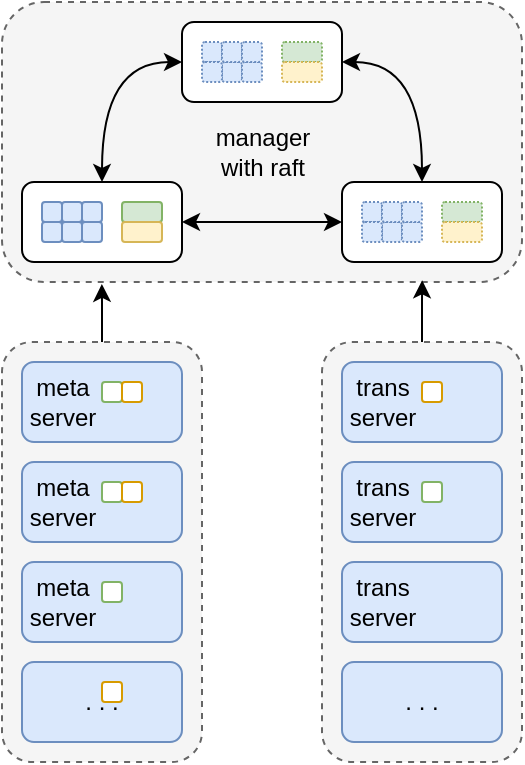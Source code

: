 <mxfile version="22.0.8" type="github">
  <diagram name="第 1 页" id="7I9AoFiHf_Tqje9pwMc9">
    <mxGraphModel dx="883" dy="523" grid="1" gridSize="10" guides="1" tooltips="1" connect="1" arrows="1" fold="1" page="1" pageScale="1" pageWidth="827" pageHeight="1169" math="0" shadow="0">
      <root>
        <mxCell id="0" />
        <mxCell id="1" parent="0" />
        <mxCell id="XhZlVotbWP-2Vwp0WCGS-23" value="" style="rounded=1;whiteSpace=wrap;html=1;dashed=1;fillColor=#f5f5f5;fontColor=#333333;strokeColor=#666666;" vertex="1" parent="1">
          <mxGeometry x="320" y="370" width="100" height="210" as="geometry" />
        </mxCell>
        <mxCell id="XhZlVotbWP-2Vwp0WCGS-22" value="" style="rounded=1;whiteSpace=wrap;html=1;dashed=1;fillColor=#f5f5f5;fontColor=#333333;strokeColor=#666666;" vertex="1" parent="1">
          <mxGeometry x="160" y="370" width="100" height="210" as="geometry" />
        </mxCell>
        <mxCell id="XhZlVotbWP-2Vwp0WCGS-10" value="" style="rounded=1;whiteSpace=wrap;html=1;dashed=1;fillColor=#f5f5f5;fontColor=#333333;strokeColor=#666666;" vertex="1" parent="1">
          <mxGeometry x="160" y="200" width="260" height="140" as="geometry" />
        </mxCell>
        <mxCell id="XhZlVotbWP-2Vwp0WCGS-6" style="edgeStyle=orthogonalEdgeStyle;rounded=0;orthogonalLoop=1;jettySize=auto;html=1;startArrow=classic;startFill=1;curved=1;exitX=1;exitY=0.5;exitDx=0;exitDy=0;" edge="1" parent="1" source="XhZlVotbWP-2Vwp0WCGS-1" target="XhZlVotbWP-2Vwp0WCGS-5">
          <mxGeometry relative="1" as="geometry" />
        </mxCell>
        <mxCell id="XhZlVotbWP-2Vwp0WCGS-1" value="" style="rounded=1;whiteSpace=wrap;html=1;" vertex="1" parent="1">
          <mxGeometry x="250" y="210" width="80" height="40" as="geometry" />
        </mxCell>
        <mxCell id="XhZlVotbWP-2Vwp0WCGS-4" style="edgeStyle=orthogonalEdgeStyle;rounded=0;orthogonalLoop=1;jettySize=auto;html=1;entryX=0;entryY=0.5;entryDx=0;entryDy=0;startArrow=classic;startFill=1;exitX=0.5;exitY=0;exitDx=0;exitDy=0;curved=1;" edge="1" parent="1" source="XhZlVotbWP-2Vwp0WCGS-3" target="XhZlVotbWP-2Vwp0WCGS-1">
          <mxGeometry relative="1" as="geometry" />
        </mxCell>
        <mxCell id="XhZlVotbWP-2Vwp0WCGS-27" style="edgeStyle=orthogonalEdgeStyle;rounded=0;orthogonalLoop=1;jettySize=auto;html=1;entryX=0;entryY=0.5;entryDx=0;entryDy=0;startArrow=classic;startFill=1;" edge="1" parent="1" source="XhZlVotbWP-2Vwp0WCGS-3" target="XhZlVotbWP-2Vwp0WCGS-5">
          <mxGeometry relative="1" as="geometry" />
        </mxCell>
        <mxCell id="XhZlVotbWP-2Vwp0WCGS-3" value="" style="rounded=1;whiteSpace=wrap;html=1;" vertex="1" parent="1">
          <mxGeometry x="170" y="290" width="80" height="40" as="geometry" />
        </mxCell>
        <mxCell id="XhZlVotbWP-2Vwp0WCGS-5" value="" style="rounded=1;whiteSpace=wrap;html=1;" vertex="1" parent="1">
          <mxGeometry x="330" y="290" width="80" height="40" as="geometry" />
        </mxCell>
        <mxCell id="XhZlVotbWP-2Vwp0WCGS-13" value="" style="rounded=1;whiteSpace=wrap;html=1;fillColor=#dae8fc;strokeColor=#6c8ebf;" vertex="1" parent="1">
          <mxGeometry x="170" y="380" width="80" height="40" as="geometry" />
        </mxCell>
        <mxCell id="XhZlVotbWP-2Vwp0WCGS-14" value="" style="rounded=1;whiteSpace=wrap;html=1;fillColor=#dae8fc;strokeColor=#6c8ebf;" vertex="1" parent="1">
          <mxGeometry x="170" y="430" width="80" height="40" as="geometry" />
        </mxCell>
        <mxCell id="XhZlVotbWP-2Vwp0WCGS-15" value="" style="rounded=1;whiteSpace=wrap;html=1;fillColor=#dae8fc;strokeColor=#6c8ebf;" vertex="1" parent="1">
          <mxGeometry x="330" y="380" width="80" height="40" as="geometry" />
        </mxCell>
        <mxCell id="XhZlVotbWP-2Vwp0WCGS-16" value="" style="rounded=1;whiteSpace=wrap;html=1;fillColor=#dae8fc;strokeColor=#6c8ebf;" vertex="1" parent="1">
          <mxGeometry x="170" y="480" width="80" height="40" as="geometry" />
        </mxCell>
        <mxCell id="XhZlVotbWP-2Vwp0WCGS-18" value=". . ." style="rounded=1;whiteSpace=wrap;html=1;fillColor=#dae8fc;strokeColor=#6c8ebf;" vertex="1" parent="1">
          <mxGeometry x="170" y="530" width="80" height="40" as="geometry" />
        </mxCell>
        <mxCell id="XhZlVotbWP-2Vwp0WCGS-19" value="" style="rounded=1;whiteSpace=wrap;html=1;fillColor=#dae8fc;strokeColor=#6c8ebf;" vertex="1" parent="1">
          <mxGeometry x="330" y="430" width="80" height="40" as="geometry" />
        </mxCell>
        <mxCell id="XhZlVotbWP-2Vwp0WCGS-20" value="" style="rounded=1;whiteSpace=wrap;html=1;fillColor=#dae8fc;strokeColor=#6c8ebf;" vertex="1" parent="1">
          <mxGeometry x="330" y="480" width="80" height="40" as="geometry" />
        </mxCell>
        <mxCell id="XhZlVotbWP-2Vwp0WCGS-21" value=". . ." style="rounded=1;whiteSpace=wrap;html=1;fillColor=#dae8fc;strokeColor=#6c8ebf;" vertex="1" parent="1">
          <mxGeometry x="330" y="530" width="80" height="40" as="geometry" />
        </mxCell>
        <mxCell id="XhZlVotbWP-2Vwp0WCGS-25" style="edgeStyle=orthogonalEdgeStyle;rounded=0;orthogonalLoop=1;jettySize=auto;html=1;entryX=0.192;entryY=1.007;entryDx=0;entryDy=0;entryPerimeter=0;" edge="1" parent="1" source="XhZlVotbWP-2Vwp0WCGS-22" target="XhZlVotbWP-2Vwp0WCGS-10">
          <mxGeometry relative="1" as="geometry" />
        </mxCell>
        <mxCell id="XhZlVotbWP-2Vwp0WCGS-26" style="edgeStyle=orthogonalEdgeStyle;rounded=0;orthogonalLoop=1;jettySize=auto;html=1;entryX=0.808;entryY=0.994;entryDx=0;entryDy=0;entryPerimeter=0;" edge="1" parent="1" source="XhZlVotbWP-2Vwp0WCGS-23" target="XhZlVotbWP-2Vwp0WCGS-10">
          <mxGeometry relative="1" as="geometry" />
        </mxCell>
        <mxCell id="XhZlVotbWP-2Vwp0WCGS-29" value="" style="rounded=1;whiteSpace=wrap;html=1;fillColor=#dae8fc;strokeColor=#6c8ebf;" vertex="1" parent="1">
          <mxGeometry x="180" y="300" width="10" height="10" as="geometry" />
        </mxCell>
        <mxCell id="XhZlVotbWP-2Vwp0WCGS-30" value="" style="rounded=1;whiteSpace=wrap;html=1;fillColor=#dae8fc;strokeColor=#6c8ebf;" vertex="1" parent="1">
          <mxGeometry x="190" y="310" width="10" height="10" as="geometry" />
        </mxCell>
        <mxCell id="XhZlVotbWP-2Vwp0WCGS-31" value="" style="rounded=1;whiteSpace=wrap;html=1;fillColor=#dae8fc;strokeColor=#6c8ebf;" vertex="1" parent="1">
          <mxGeometry x="190" y="300" width="10" height="10" as="geometry" />
        </mxCell>
        <mxCell id="XhZlVotbWP-2Vwp0WCGS-32" value="" style="rounded=1;whiteSpace=wrap;html=1;fillColor=#dae8fc;strokeColor=#6c8ebf;" vertex="1" parent="1">
          <mxGeometry x="180" y="310" width="10" height="10" as="geometry" />
        </mxCell>
        <mxCell id="XhZlVotbWP-2Vwp0WCGS-33" value="" style="rounded=1;whiteSpace=wrap;html=1;fillColor=#dae8fc;strokeColor=#6c8ebf;" vertex="1" parent="1">
          <mxGeometry x="200" y="310" width="10" height="10" as="geometry" />
        </mxCell>
        <mxCell id="XhZlVotbWP-2Vwp0WCGS-34" value="" style="rounded=1;whiteSpace=wrap;html=1;fillColor=#dae8fc;strokeColor=#6c8ebf;" vertex="1" parent="1">
          <mxGeometry x="200" y="300" width="10" height="10" as="geometry" />
        </mxCell>
        <mxCell id="XhZlVotbWP-2Vwp0WCGS-35" value="" style="rounded=1;whiteSpace=wrap;html=1;fillColor=#d5e8d4;strokeColor=#82b366;" vertex="1" parent="1">
          <mxGeometry x="220" y="300" width="20" height="10" as="geometry" />
        </mxCell>
        <mxCell id="XhZlVotbWP-2Vwp0WCGS-40" value="" style="rounded=1;whiteSpace=wrap;html=1;fillColor=#dae8fc;strokeColor=#6c8ebf;dashed=1;dashPattern=1 1;" vertex="1" parent="1">
          <mxGeometry x="340" y="300" width="10" height="10" as="geometry" />
        </mxCell>
        <mxCell id="XhZlVotbWP-2Vwp0WCGS-41" value="" style="rounded=1;whiteSpace=wrap;html=1;fillColor=#dae8fc;strokeColor=#6c8ebf;dashed=1;dashPattern=1 1;" vertex="1" parent="1">
          <mxGeometry x="350" y="310" width="10" height="10" as="geometry" />
        </mxCell>
        <mxCell id="XhZlVotbWP-2Vwp0WCGS-42" value="" style="rounded=1;whiteSpace=wrap;html=1;fillColor=#dae8fc;strokeColor=#6c8ebf;dashed=1;dashPattern=1 1;" vertex="1" parent="1">
          <mxGeometry x="350" y="300" width="10" height="10" as="geometry" />
        </mxCell>
        <mxCell id="XhZlVotbWP-2Vwp0WCGS-43" value="" style="rounded=1;whiteSpace=wrap;html=1;fillColor=#dae8fc;strokeColor=#6c8ebf;dashed=1;dashPattern=1 1;" vertex="1" parent="1">
          <mxGeometry x="340" y="310" width="10" height="10" as="geometry" />
        </mxCell>
        <mxCell id="XhZlVotbWP-2Vwp0WCGS-44" value="" style="rounded=1;whiteSpace=wrap;html=1;fillColor=#dae8fc;strokeColor=#6c8ebf;dashed=1;dashPattern=1 1;" vertex="1" parent="1">
          <mxGeometry x="360" y="310" width="10" height="10" as="geometry" />
        </mxCell>
        <mxCell id="XhZlVotbWP-2Vwp0WCGS-45" value="" style="rounded=1;whiteSpace=wrap;html=1;fillColor=#dae8fc;strokeColor=#6c8ebf;dashed=1;dashPattern=1 1;" vertex="1" parent="1">
          <mxGeometry x="360" y="300" width="10" height="10" as="geometry" />
        </mxCell>
        <mxCell id="XhZlVotbWP-2Vwp0WCGS-49" value="" style="rounded=1;whiteSpace=wrap;html=1;fillColor=#dae8fc;strokeColor=#6c8ebf;dashed=1;dashPattern=1 1;" vertex="1" parent="1">
          <mxGeometry x="260" y="220" width="10" height="10" as="geometry" />
        </mxCell>
        <mxCell id="XhZlVotbWP-2Vwp0WCGS-50" value="" style="rounded=1;whiteSpace=wrap;html=1;fillColor=#dae8fc;strokeColor=#6c8ebf;dashed=1;dashPattern=1 1;" vertex="1" parent="1">
          <mxGeometry x="270" y="230" width="10" height="10" as="geometry" />
        </mxCell>
        <mxCell id="XhZlVotbWP-2Vwp0WCGS-51" value="" style="rounded=1;whiteSpace=wrap;html=1;fillColor=#dae8fc;strokeColor=#6c8ebf;dashed=1;dashPattern=1 1;" vertex="1" parent="1">
          <mxGeometry x="270" y="220" width="10" height="10" as="geometry" />
        </mxCell>
        <mxCell id="XhZlVotbWP-2Vwp0WCGS-52" value="" style="rounded=1;whiteSpace=wrap;html=1;fillColor=#dae8fc;strokeColor=#6c8ebf;dashed=1;dashPattern=1 1;" vertex="1" parent="1">
          <mxGeometry x="260" y="230" width="10" height="10" as="geometry" />
        </mxCell>
        <mxCell id="XhZlVotbWP-2Vwp0WCGS-53" value="" style="rounded=1;whiteSpace=wrap;html=1;fillColor=#dae8fc;strokeColor=#6c8ebf;dashed=1;dashPattern=1 1;" vertex="1" parent="1">
          <mxGeometry x="280" y="230" width="10" height="10" as="geometry" />
        </mxCell>
        <mxCell id="XhZlVotbWP-2Vwp0WCGS-54" value="" style="rounded=1;whiteSpace=wrap;html=1;fillColor=#dae8fc;strokeColor=#6c8ebf;dashed=1;dashPattern=1 1;" vertex="1" parent="1">
          <mxGeometry x="280" y="220" width="10" height="10" as="geometry" />
        </mxCell>
        <mxCell id="XhZlVotbWP-2Vwp0WCGS-58" value="manager&lt;br&gt;with raft" style="text;html=1;align=center;verticalAlign=middle;resizable=0;points=[];autosize=1;strokeColor=none;fillColor=none;" vertex="1" parent="1">
          <mxGeometry x="255" y="255" width="70" height="40" as="geometry" />
        </mxCell>
        <mxCell id="XhZlVotbWP-2Vwp0WCGS-59" value="meta&lt;br&gt;server" style="text;html=1;align=center;verticalAlign=middle;resizable=0;points=[];autosize=1;strokeColor=none;fillColor=none;" vertex="1" parent="1">
          <mxGeometry x="160" y="380" width="60" height="40" as="geometry" />
        </mxCell>
        <mxCell id="XhZlVotbWP-2Vwp0WCGS-61" value="meta&lt;br&gt;server" style="text;html=1;align=center;verticalAlign=middle;resizable=0;points=[];autosize=1;strokeColor=none;fillColor=none;" vertex="1" parent="1">
          <mxGeometry x="160" y="430" width="60" height="40" as="geometry" />
        </mxCell>
        <mxCell id="XhZlVotbWP-2Vwp0WCGS-62" value="meta&lt;br&gt;server" style="text;html=1;align=center;verticalAlign=middle;resizable=0;points=[];autosize=1;strokeColor=none;fillColor=none;" vertex="1" parent="1">
          <mxGeometry x="160" y="480" width="60" height="40" as="geometry" />
        </mxCell>
        <mxCell id="XhZlVotbWP-2Vwp0WCGS-63" value="" style="rounded=1;whiteSpace=wrap;html=1;fillColor=#FFFFFF;strokeColor=#82b366;" vertex="1" parent="1">
          <mxGeometry x="210" y="390" width="10" height="10" as="geometry" />
        </mxCell>
        <mxCell id="XhZlVotbWP-2Vwp0WCGS-64" value="" style="rounded=1;whiteSpace=wrap;html=1;fillColor=#FFFFFF;strokeColor=#82b366;" vertex="1" parent="1">
          <mxGeometry x="210" y="440" width="10" height="10" as="geometry" />
        </mxCell>
        <mxCell id="XhZlVotbWP-2Vwp0WCGS-65" value="" style="rounded=1;whiteSpace=wrap;html=1;fillColor=#FFFFFF;strokeColor=#82b366;" vertex="1" parent="1">
          <mxGeometry x="210" y="490" width="10" height="10" as="geometry" />
        </mxCell>
        <mxCell id="XhZlVotbWP-2Vwp0WCGS-67" value="" style="rounded=1;whiteSpace=wrap;html=1;fillColor=#FFFFFF;strokeColor=#d79b00;" vertex="1" parent="1">
          <mxGeometry x="220" y="390" width="10" height="10" as="geometry" />
        </mxCell>
        <mxCell id="XhZlVotbWP-2Vwp0WCGS-69" value="" style="rounded=1;whiteSpace=wrap;html=1;fillColor=#FFFFFF;strokeColor=#d79b00;" vertex="1" parent="1">
          <mxGeometry x="220" y="440" width="10" height="10" as="geometry" />
        </mxCell>
        <mxCell id="XhZlVotbWP-2Vwp0WCGS-70" value="" style="rounded=1;whiteSpace=wrap;html=1;fillColor=#FFFFFF;strokeColor=#d79b00;" vertex="1" parent="1">
          <mxGeometry x="210" y="540" width="10" height="10" as="geometry" />
        </mxCell>
        <mxCell id="XhZlVotbWP-2Vwp0WCGS-75" value="trans&lt;br&gt;server" style="text;html=1;align=center;verticalAlign=middle;resizable=0;points=[];autosize=1;strokeColor=none;fillColor=none;" vertex="1" parent="1">
          <mxGeometry x="320" y="480" width="60" height="40" as="geometry" />
        </mxCell>
        <mxCell id="XhZlVotbWP-2Vwp0WCGS-76" value="trans&lt;br&gt;server" style="text;html=1;align=center;verticalAlign=middle;resizable=0;points=[];autosize=1;strokeColor=none;fillColor=none;" vertex="1" parent="1">
          <mxGeometry x="320" y="380" width="60" height="40" as="geometry" />
        </mxCell>
        <mxCell id="XhZlVotbWP-2Vwp0WCGS-77" value="trans&lt;br&gt;server" style="text;html=1;align=center;verticalAlign=middle;resizable=0;points=[];autosize=1;strokeColor=none;fillColor=none;" vertex="1" parent="1">
          <mxGeometry x="320" y="430" width="60" height="40" as="geometry" />
        </mxCell>
        <mxCell id="XhZlVotbWP-2Vwp0WCGS-78" value="" style="rounded=1;whiteSpace=wrap;html=1;fillColor=#fff2cc;strokeColor=#d6b656;" vertex="1" parent="1">
          <mxGeometry x="220" y="310" width="20" height="10" as="geometry" />
        </mxCell>
        <mxCell id="XhZlVotbWP-2Vwp0WCGS-79" value="" style="rounded=1;whiteSpace=wrap;html=1;fillColor=#d5e8d4;strokeColor=#82b366;dashed=1;dashPattern=1 1;" vertex="1" parent="1">
          <mxGeometry x="380" y="300" width="20" height="10" as="geometry" />
        </mxCell>
        <mxCell id="XhZlVotbWP-2Vwp0WCGS-80" value="" style="rounded=1;whiteSpace=wrap;html=1;fillColor=#fff2cc;strokeColor=#d6b656;dashed=1;dashPattern=1 1;" vertex="1" parent="1">
          <mxGeometry x="380" y="310" width="20" height="10" as="geometry" />
        </mxCell>
        <mxCell id="XhZlVotbWP-2Vwp0WCGS-81" value="" style="rounded=1;whiteSpace=wrap;html=1;fillColor=#d5e8d4;strokeColor=#82b366;dashed=1;dashPattern=1 1;" vertex="1" parent="1">
          <mxGeometry x="300" y="220" width="20" height="10" as="geometry" />
        </mxCell>
        <mxCell id="XhZlVotbWP-2Vwp0WCGS-82" value="" style="rounded=1;whiteSpace=wrap;html=1;fillColor=#fff2cc;strokeColor=#d6b656;dashed=1;dashPattern=1 1;" vertex="1" parent="1">
          <mxGeometry x="300" y="230" width="20" height="10" as="geometry" />
        </mxCell>
        <mxCell id="XhZlVotbWP-2Vwp0WCGS-83" value="" style="rounded=1;whiteSpace=wrap;html=1;fillColor=#FFFFFF;strokeColor=#d79b00;" vertex="1" parent="1">
          <mxGeometry x="370" y="390" width="10" height="10" as="geometry" />
        </mxCell>
        <mxCell id="XhZlVotbWP-2Vwp0WCGS-84" value="" style="rounded=1;whiteSpace=wrap;html=1;fillColor=#FFFFFF;strokeColor=#82b366;" vertex="1" parent="1">
          <mxGeometry x="370" y="440" width="10" height="10" as="geometry" />
        </mxCell>
      </root>
    </mxGraphModel>
  </diagram>
</mxfile>
